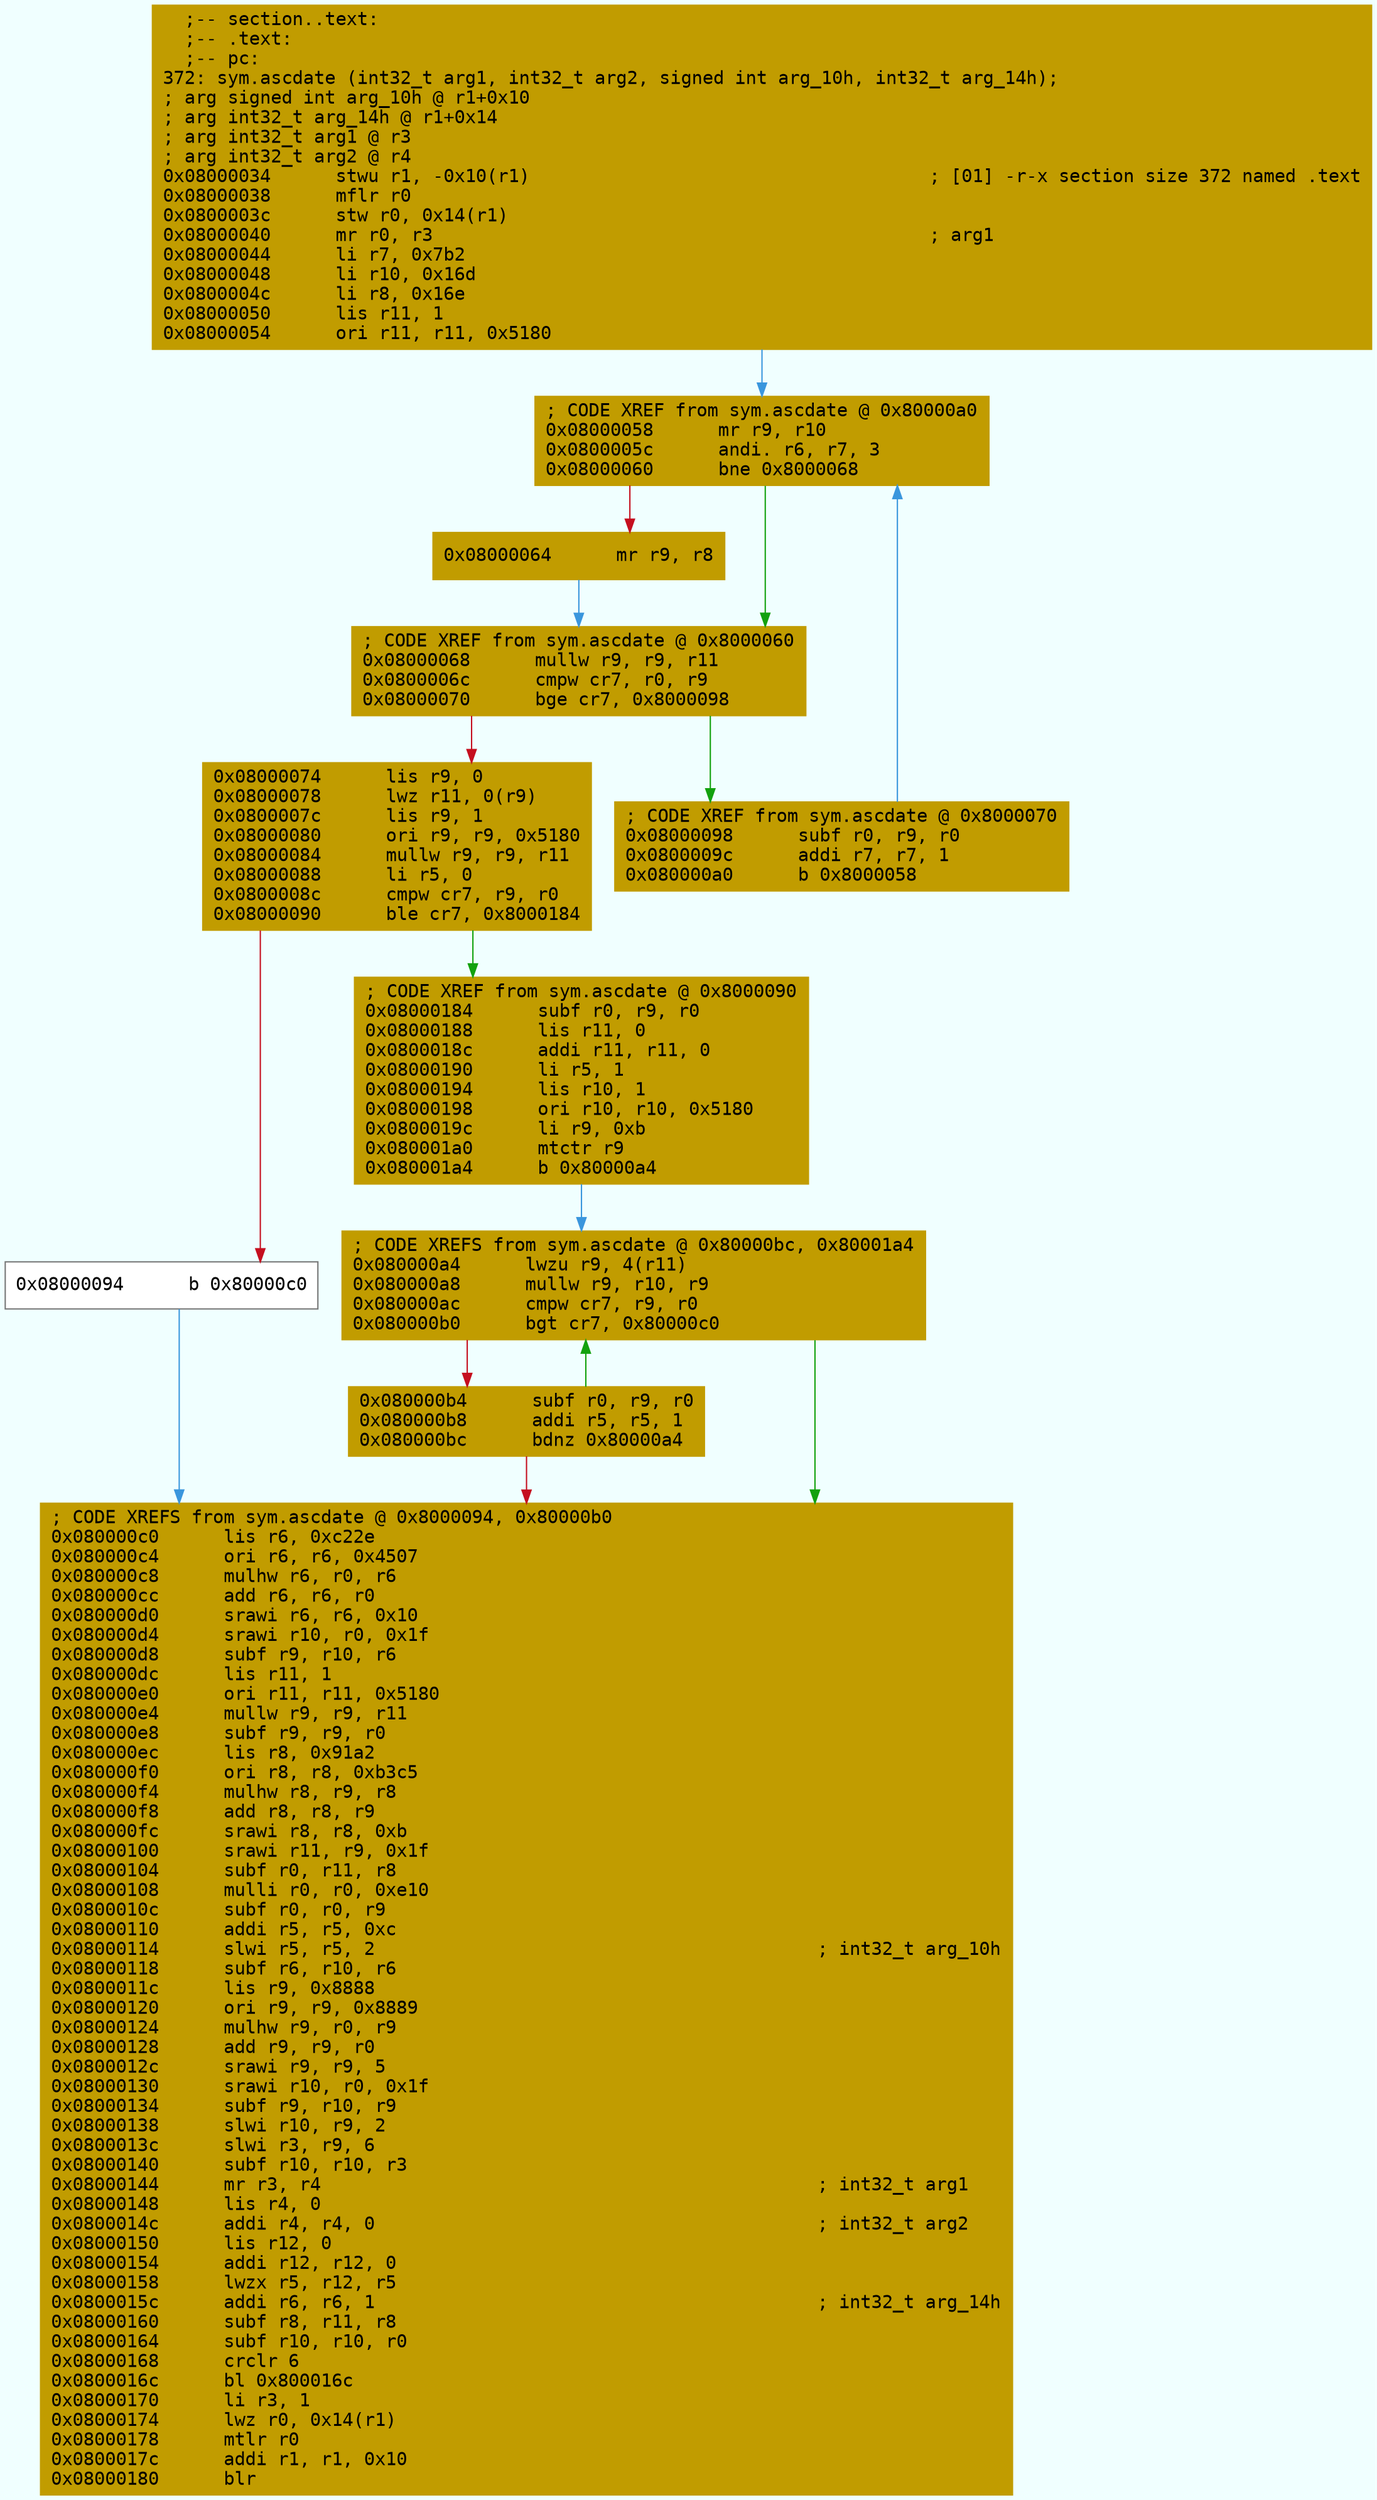 digraph code {
	graph [bgcolor=azure fontsize=8 fontname="Courier" splines="ortho"];
	node [fillcolor=gray style=filled shape=box];
	edge [arrowhead="normal"];
	"0x08000034" [URL="sym.ascdate/0x08000034", fillcolor="#c19c00",color="#c19c00", fontname="Courier",label="  ;-- section..text:\l  ;-- .text:\l  ;-- pc:\l372: sym.ascdate (int32_t arg1, int32_t arg2, signed int arg_10h, int32_t arg_14h);\l; arg signed int arg_10h @ r1+0x10\l; arg int32_t arg_14h @ r1+0x14\l; arg int32_t arg1 @ r3\l; arg int32_t arg2 @ r4\l0x08000034      stwu r1, -0x10(r1)                                     ; [01] -r-x section size 372 named .text\l0x08000038      mflr r0\l0x0800003c      stw r0, 0x14(r1)\l0x08000040      mr r0, r3                                              ; arg1\l0x08000044      li r7, 0x7b2\l0x08000048      li r10, 0x16d\l0x0800004c      li r8, 0x16e\l0x08000050      lis r11, 1\l0x08000054      ori r11, r11, 0x5180\l"]
	"0x08000058" [URL="sym.ascdate/0x08000058", fillcolor="#c19c00",color="#c19c00", fontname="Courier",label="; CODE XREF from sym.ascdate @ 0x80000a0\l0x08000058      mr r9, r10\l0x0800005c      andi. r6, r7, 3\l0x08000060      bne 0x8000068\l"]
	"0x08000064" [URL="sym.ascdate/0x08000064", fillcolor="#c19c00",color="#c19c00", fontname="Courier",label="0x08000064      mr r9, r8\l"]
	"0x08000068" [URL="sym.ascdate/0x08000068", fillcolor="#c19c00",color="#c19c00", fontname="Courier",label="; CODE XREF from sym.ascdate @ 0x8000060\l0x08000068      mullw r9, r9, r11\l0x0800006c      cmpw cr7, r0, r9\l0x08000070      bge cr7, 0x8000098\l"]
	"0x08000074" [URL="sym.ascdate/0x08000074", fillcolor="#c19c00",color="#c19c00", fontname="Courier",label="0x08000074      lis r9, 0\l0x08000078      lwz r11, 0(r9)\l0x0800007c      lis r9, 1\l0x08000080      ori r9, r9, 0x5180\l0x08000084      mullw r9, r9, r11\l0x08000088      li r5, 0\l0x0800008c      cmpw cr7, r9, r0\l0x08000090      ble cr7, 0x8000184\l"]
	"0x08000094" [URL="sym.ascdate/0x08000094", fillcolor="white",color="#767676", fontname="Courier",label="0x08000094      b 0x80000c0\l"]
	"0x08000098" [URL="sym.ascdate/0x08000098", fillcolor="#c19c00",color="#c19c00", fontname="Courier",label="; CODE XREF from sym.ascdate @ 0x8000070\l0x08000098      subf r0, r9, r0\l0x0800009c      addi r7, r7, 1\l0x080000a0      b 0x8000058\l"]
	"0x080000a4" [URL="sym.ascdate/0x080000a4", fillcolor="#c19c00",color="#c19c00", fontname="Courier",label="; CODE XREFS from sym.ascdate @ 0x80000bc, 0x80001a4\l0x080000a4      lwzu r9, 4(r11)\l0x080000a8      mullw r9, r10, r9\l0x080000ac      cmpw cr7, r9, r0\l0x080000b0      bgt cr7, 0x80000c0\l"]
	"0x080000b4" [URL="sym.ascdate/0x080000b4", fillcolor="#c19c00",color="#c19c00", fontname="Courier",label="0x080000b4      subf r0, r9, r0\l0x080000b8      addi r5, r5, 1\l0x080000bc      bdnz 0x80000a4\l"]
	"0x080000c0" [URL="sym.ascdate/0x080000c0", fillcolor="#c19c00",color="#c19c00", fontname="Courier",label="; CODE XREFS from sym.ascdate @ 0x8000094, 0x80000b0\l0x080000c0      lis r6, 0xc22e\l0x080000c4      ori r6, r6, 0x4507\l0x080000c8      mulhw r6, r0, r6\l0x080000cc      add r6, r6, r0\l0x080000d0      srawi r6, r6, 0x10\l0x080000d4      srawi r10, r0, 0x1f\l0x080000d8      subf r9, r10, r6\l0x080000dc      lis r11, 1\l0x080000e0      ori r11, r11, 0x5180\l0x080000e4      mullw r9, r9, r11\l0x080000e8      subf r9, r9, r0\l0x080000ec      lis r8, 0x91a2\l0x080000f0      ori r8, r8, 0xb3c5\l0x080000f4      mulhw r8, r9, r8\l0x080000f8      add r8, r8, r9\l0x080000fc      srawi r8, r8, 0xb\l0x08000100      srawi r11, r9, 0x1f\l0x08000104      subf r0, r11, r8\l0x08000108      mulli r0, r0, 0xe10\l0x0800010c      subf r0, r0, r9\l0x08000110      addi r5, r5, 0xc\l0x08000114      slwi r5, r5, 2                                         ; int32_t arg_10h\l0x08000118      subf r6, r10, r6\l0x0800011c      lis r9, 0x8888\l0x08000120      ori r9, r9, 0x8889\l0x08000124      mulhw r9, r0, r9\l0x08000128      add r9, r9, r0\l0x0800012c      srawi r9, r9, 5\l0x08000130      srawi r10, r0, 0x1f\l0x08000134      subf r9, r10, r9\l0x08000138      slwi r10, r9, 2\l0x0800013c      slwi r3, r9, 6\l0x08000140      subf r10, r10, r3\l0x08000144      mr r3, r4                                              ; int32_t arg1\l0x08000148      lis r4, 0\l0x0800014c      addi r4, r4, 0                                         ; int32_t arg2\l0x08000150      lis r12, 0\l0x08000154      addi r12, r12, 0\l0x08000158      lwzx r5, r12, r5\l0x0800015c      addi r6, r6, 1                                         ; int32_t arg_14h\l0x08000160      subf r8, r11, r8\l0x08000164      subf r10, r10, r0\l0x08000168      crclr 6\l0x0800016c      bl 0x800016c\l0x08000170      li r3, 1\l0x08000174      lwz r0, 0x14(r1)\l0x08000178      mtlr r0\l0x0800017c      addi r1, r1, 0x10\l0x08000180      blr\l"]
	"0x08000184" [URL="sym.ascdate/0x08000184", fillcolor="#c19c00",color="#c19c00", fontname="Courier",label="; CODE XREF from sym.ascdate @ 0x8000090\l0x08000184      subf r0, r9, r0\l0x08000188      lis r11, 0\l0x0800018c      addi r11, r11, 0\l0x08000190      li r5, 1\l0x08000194      lis r10, 1\l0x08000198      ori r10, r10, 0x5180\l0x0800019c      li r9, 0xb\l0x080001a0      mtctr r9\l0x080001a4      b 0x80000a4\l"]
        "0x08000034" -> "0x08000058" [color="#3a96dd"];
        "0x08000058" -> "0x08000068" [color="#13a10e"];
        "0x08000058" -> "0x08000064" [color="#c50f1f"];
        "0x08000064" -> "0x08000068" [color="#3a96dd"];
        "0x08000068" -> "0x08000098" [color="#13a10e"];
        "0x08000068" -> "0x08000074" [color="#c50f1f"];
        "0x08000074" -> "0x08000184" [color="#13a10e"];
        "0x08000074" -> "0x08000094" [color="#c50f1f"];
        "0x08000094" -> "0x080000c0" [color="#3a96dd"];
        "0x08000098" -> "0x08000058" [color="#3a96dd"];
        "0x080000a4" -> "0x080000c0" [color="#13a10e"];
        "0x080000a4" -> "0x080000b4" [color="#c50f1f"];
        "0x080000b4" -> "0x080000a4" [color="#13a10e"];
        "0x080000b4" -> "0x080000c0" [color="#c50f1f"];
        "0x08000184" -> "0x080000a4" [color="#3a96dd"];
}
